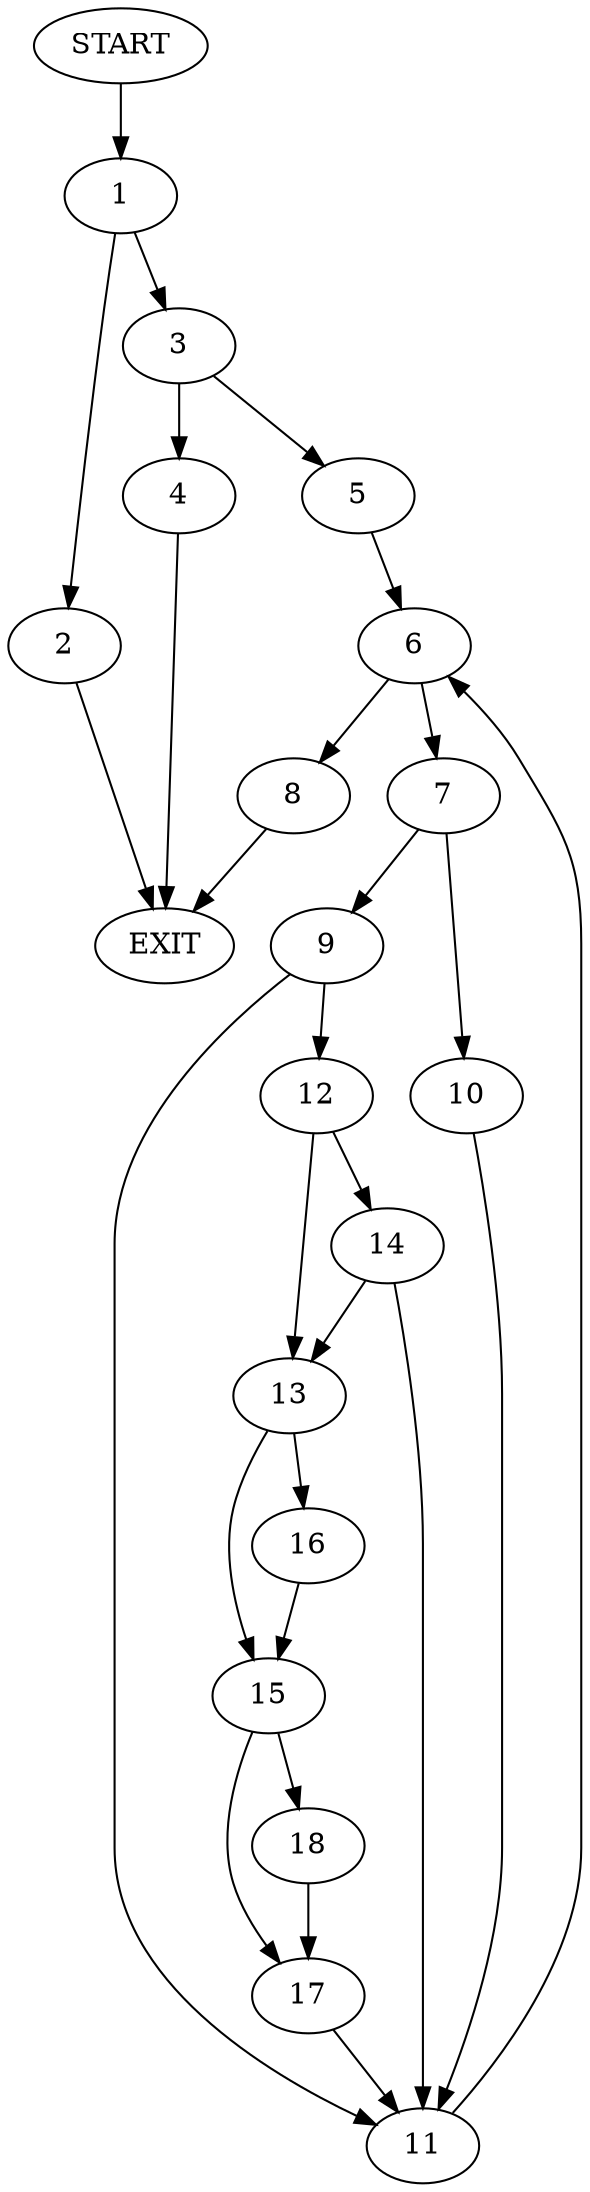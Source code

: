 digraph {
0 [label="START"]
19 [label="EXIT"]
0 -> 1
1 -> 2
1 -> 3
3 -> 4
3 -> 5
2 -> 19
4 -> 19
5 -> 6
6 -> 7
6 -> 8
8 -> 19
7 -> 9
7 -> 10
9 -> 11
9 -> 12
10 -> 11
11 -> 6
12 -> 13
12 -> 14
13 -> 15
13 -> 16
14 -> 13
14 -> 11
16 -> 15
15 -> 17
15 -> 18
18 -> 17
17 -> 11
}
